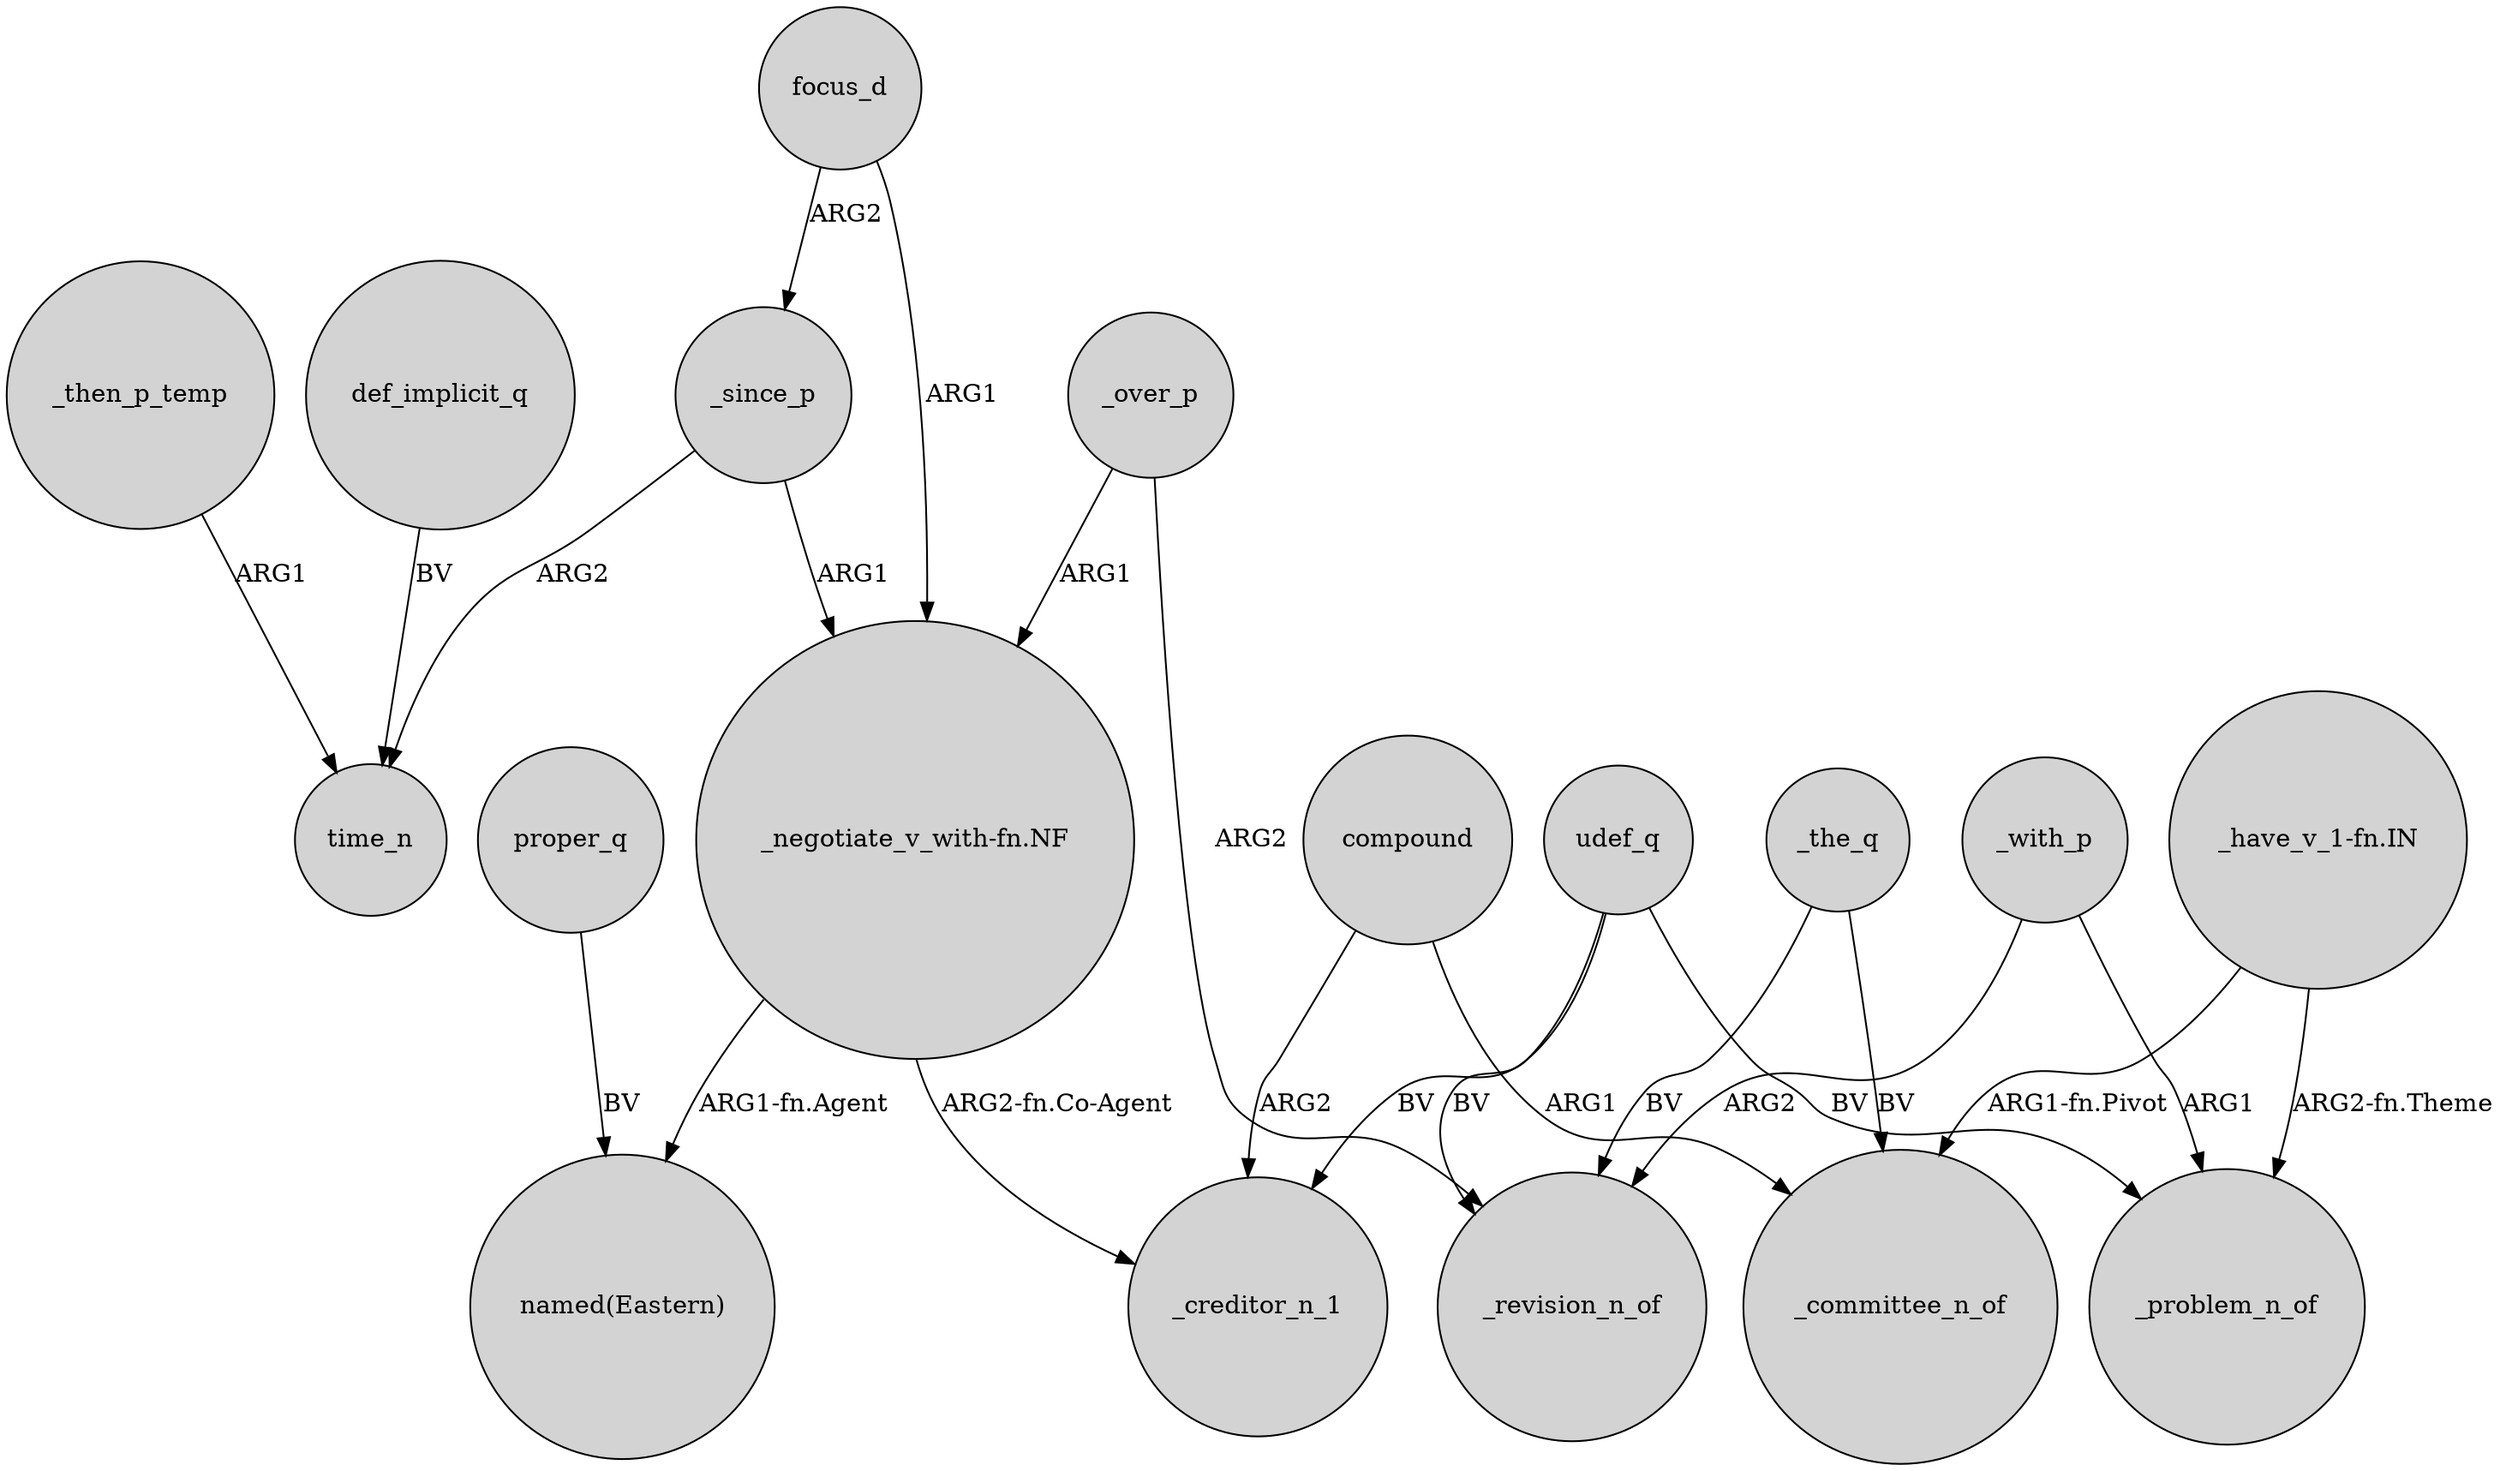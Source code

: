 digraph {
	node [shape=circle style=filled]
	focus_d -> _since_p [label=ARG2]
	udef_q -> _revision_n_of [label=BV]
	_over_p -> _revision_n_of [label=ARG2]
	"_have_v_1-fn.IN" -> _problem_n_of [label="ARG2-fn.Theme"]
	_the_q -> _committee_n_of [label=BV]
	"_have_v_1-fn.IN" -> _committee_n_of [label="ARG1-fn.Pivot"]
	udef_q -> _problem_n_of [label=BV]
	_then_p_temp -> time_n [label=ARG1]
	proper_q -> "named(Eastern)" [label=BV]
	_with_p -> _revision_n_of [label=ARG2]
	_the_q -> _revision_n_of [label=BV]
	_since_p -> time_n [label=ARG2]
	_over_p -> "_negotiate_v_with-fn.NF" [label=ARG1]
	_with_p -> _problem_n_of [label=ARG1]
	udef_q -> _creditor_n_1 [label=BV]
	compound -> _creditor_n_1 [label=ARG2]
	"_negotiate_v_with-fn.NF" -> "named(Eastern)" [label="ARG1-fn.Agent"]
	compound -> _committee_n_of [label=ARG1]
	_since_p -> "_negotiate_v_with-fn.NF" [label=ARG1]
	focus_d -> "_negotiate_v_with-fn.NF" [label=ARG1]
	def_implicit_q -> time_n [label=BV]
	"_negotiate_v_with-fn.NF" -> _creditor_n_1 [label="ARG2-fn.Co-Agent"]
}
